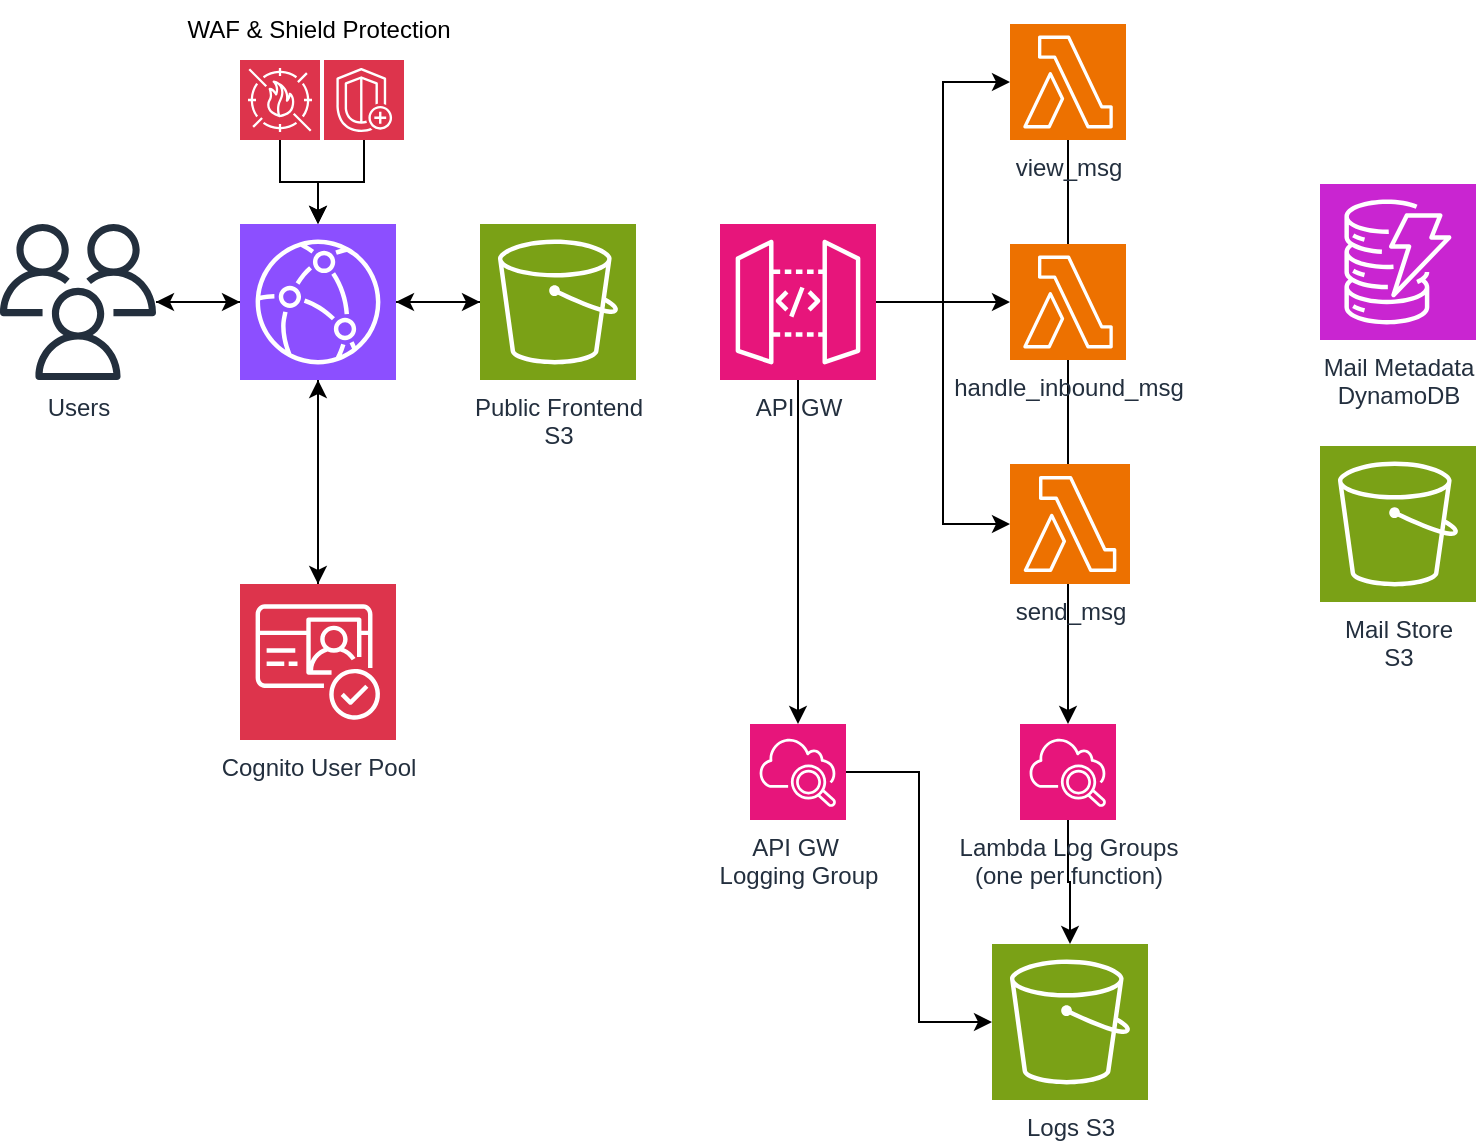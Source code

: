 <mxfile version="28.2.5">
  <diagram name="Page-1" id="mfTu___n_mYMmV6vA-_W">
    <mxGraphModel dx="933" dy="500" grid="1" gridSize="10" guides="1" tooltips="1" connect="1" arrows="1" fold="1" page="1" pageScale="1" pageWidth="827" pageHeight="1169" math="0" shadow="0">
      <root>
        <mxCell id="0" />
        <mxCell id="1" parent="0" />
        <mxCell id="PBb0KSVxLdSurXSoZ1Yg-1" value="Users" style="sketch=0;outlineConnect=0;fontColor=#232F3E;gradientColor=none;fillColor=#232F3D;strokeColor=none;dashed=0;verticalLabelPosition=bottom;verticalAlign=top;align=center;html=1;fontSize=12;fontStyle=0;aspect=fixed;pointerEvents=1;shape=mxgraph.aws4.users;" vertex="1" parent="1">
          <mxGeometry x="50" y="170" width="78" height="78" as="geometry" />
        </mxCell>
        <mxCell id="PBb0KSVxLdSurXSoZ1Yg-9" style="edgeStyle=orthogonalEdgeStyle;rounded=0;orthogonalLoop=1;jettySize=auto;html=1;" edge="1" parent="1" source="PBb0KSVxLdSurXSoZ1Yg-2" target="PBb0KSVxLdSurXSoZ1Yg-1">
          <mxGeometry relative="1" as="geometry" />
        </mxCell>
        <mxCell id="PBb0KSVxLdSurXSoZ1Yg-2" value="" style="sketch=0;points=[[0,0,0],[0.25,0,0],[0.5,0,0],[0.75,0,0],[1,0,0],[0,1,0],[0.25,1,0],[0.5,1,0],[0.75,1,0],[1,1,0],[0,0.25,0],[0,0.5,0],[0,0.75,0],[1,0.25,0],[1,0.5,0],[1,0.75,0]];outlineConnect=0;fontColor=#232F3E;fillColor=#8C4FFF;strokeColor=#ffffff;dashed=0;verticalLabelPosition=bottom;verticalAlign=top;align=center;html=1;fontSize=12;fontStyle=0;aspect=fixed;shape=mxgraph.aws4.resourceIcon;resIcon=mxgraph.aws4.cloudfront;" vertex="1" parent="1">
          <mxGeometry x="170" y="170" width="78" height="78" as="geometry" />
        </mxCell>
        <mxCell id="PBb0KSVxLdSurXSoZ1Yg-11" style="edgeStyle=orthogonalEdgeStyle;rounded=0;orthogonalLoop=1;jettySize=auto;html=1;" edge="1" parent="1" source="PBb0KSVxLdSurXSoZ1Yg-3" target="PBb0KSVxLdSurXSoZ1Yg-2">
          <mxGeometry relative="1" as="geometry" />
        </mxCell>
        <mxCell id="PBb0KSVxLdSurXSoZ1Yg-3" value="&lt;div&gt;Public Frontend&lt;/div&gt;&lt;div&gt;S3&lt;/div&gt;" style="sketch=0;points=[[0,0,0],[0.25,0,0],[0.5,0,0],[0.75,0,0],[1,0,0],[0,1,0],[0.25,1,0],[0.5,1,0],[0.75,1,0],[1,1,0],[0,0.25,0],[0,0.5,0],[0,0.75,0],[1,0.25,0],[1,0.5,0],[1,0.75,0]];outlineConnect=0;fontColor=#232F3E;fillColor=#7AA116;strokeColor=#ffffff;dashed=0;verticalLabelPosition=bottom;verticalAlign=top;align=center;html=1;fontSize=12;fontStyle=0;aspect=fixed;shape=mxgraph.aws4.resourceIcon;resIcon=mxgraph.aws4.s3;" vertex="1" parent="1">
          <mxGeometry x="290" y="170" width="78" height="78" as="geometry" />
        </mxCell>
        <mxCell id="PBb0KSVxLdSurXSoZ1Yg-7" style="edgeStyle=orthogonalEdgeStyle;rounded=0;orthogonalLoop=1;jettySize=auto;html=1;" edge="1" parent="1" source="PBb0KSVxLdSurXSoZ1Yg-5" target="PBb0KSVxLdSurXSoZ1Yg-2">
          <mxGeometry relative="1" as="geometry" />
        </mxCell>
        <mxCell id="PBb0KSVxLdSurXSoZ1Yg-5" value="Cognito User Pool" style="sketch=0;points=[[0,0,0],[0.25,0,0],[0.5,0,0],[0.75,0,0],[1,0,0],[0,1,0],[0.25,1,0],[0.5,1,0],[0.75,1,0],[1,1,0],[0,0.25,0],[0,0.5,0],[0,0.75,0],[1,0.25,0],[1,0.5,0],[1,0.75,0]];outlineConnect=0;fontColor=#232F3E;fillColor=#DD344C;strokeColor=#ffffff;dashed=0;verticalLabelPosition=bottom;verticalAlign=top;align=center;html=1;fontSize=12;fontStyle=0;aspect=fixed;shape=mxgraph.aws4.resourceIcon;resIcon=mxgraph.aws4.cognito;" vertex="1" parent="1">
          <mxGeometry x="170" y="350" width="78" height="78" as="geometry" />
        </mxCell>
        <mxCell id="PBb0KSVxLdSurXSoZ1Yg-6" style="edgeStyle=orthogonalEdgeStyle;rounded=0;orthogonalLoop=1;jettySize=auto;html=1;entryX=0.5;entryY=0;entryDx=0;entryDy=0;entryPerimeter=0;" edge="1" parent="1" source="PBb0KSVxLdSurXSoZ1Yg-2" target="PBb0KSVxLdSurXSoZ1Yg-5">
          <mxGeometry relative="1" as="geometry" />
        </mxCell>
        <mxCell id="PBb0KSVxLdSurXSoZ1Yg-8" style="edgeStyle=orthogonalEdgeStyle;rounded=0;orthogonalLoop=1;jettySize=auto;html=1;entryX=0;entryY=0.5;entryDx=0;entryDy=0;entryPerimeter=0;" edge="1" parent="1" source="PBb0KSVxLdSurXSoZ1Yg-1" target="PBb0KSVxLdSurXSoZ1Yg-2">
          <mxGeometry relative="1" as="geometry" />
        </mxCell>
        <mxCell id="PBb0KSVxLdSurXSoZ1Yg-10" style="edgeStyle=orthogonalEdgeStyle;rounded=0;orthogonalLoop=1;jettySize=auto;html=1;entryX=0;entryY=0.5;entryDx=0;entryDy=0;entryPerimeter=0;" edge="1" parent="1" source="PBb0KSVxLdSurXSoZ1Yg-2" target="PBb0KSVxLdSurXSoZ1Yg-3">
          <mxGeometry relative="1" as="geometry" />
        </mxCell>
        <mxCell id="PBb0KSVxLdSurXSoZ1Yg-40" style="edgeStyle=orthogonalEdgeStyle;rounded=0;orthogonalLoop=1;jettySize=auto;html=1;" edge="1" parent="1" source="PBb0KSVxLdSurXSoZ1Yg-12" target="PBb0KSVxLdSurXSoZ1Yg-25">
          <mxGeometry relative="1" as="geometry" />
        </mxCell>
        <mxCell id="PBb0KSVxLdSurXSoZ1Yg-12" value="view_msg" style="sketch=0;points=[[0,0,0],[0.25,0,0],[0.5,0,0],[0.75,0,0],[1,0,0],[0,1,0],[0.25,1,0],[0.5,1,0],[0.75,1,0],[1,1,0],[0,0.25,0],[0,0.5,0],[0,0.75,0],[1,0.25,0],[1,0.5,0],[1,0.75,0]];outlineConnect=0;fontColor=#232F3E;fillColor=#ED7100;strokeColor=#ffffff;dashed=0;verticalLabelPosition=bottom;verticalAlign=top;align=center;html=1;fontSize=12;fontStyle=0;aspect=fixed;shape=mxgraph.aws4.resourceIcon;resIcon=mxgraph.aws4.lambda;" vertex="1" parent="1">
          <mxGeometry x="555" y="70" width="58" height="58" as="geometry" />
        </mxCell>
        <mxCell id="PBb0KSVxLdSurXSoZ1Yg-21" style="edgeStyle=orthogonalEdgeStyle;rounded=0;orthogonalLoop=1;jettySize=auto;html=1;" edge="1" parent="1" source="PBb0KSVxLdSurXSoZ1Yg-13" target="PBb0KSVxLdSurXSoZ1Yg-17">
          <mxGeometry relative="1" as="geometry" />
        </mxCell>
        <mxCell id="PBb0KSVxLdSurXSoZ1Yg-31" style="edgeStyle=orthogonalEdgeStyle;rounded=0;orthogonalLoop=1;jettySize=auto;html=1;" edge="1" parent="1" source="PBb0KSVxLdSurXSoZ1Yg-13" target="PBb0KSVxLdSurXSoZ1Yg-30">
          <mxGeometry relative="1" as="geometry" />
        </mxCell>
        <mxCell id="PBb0KSVxLdSurXSoZ1Yg-13" value="API GW" style="sketch=0;points=[[0,0,0],[0.25,0,0],[0.5,0,0],[0.75,0,0],[1,0,0],[0,1,0],[0.25,1,0],[0.5,1,0],[0.75,1,0],[1,1,0],[0,0.25,0],[0,0.5,0],[0,0.75,0],[1,0.25,0],[1,0.5,0],[1,0.75,0]];outlineConnect=0;fontColor=#232F3E;fillColor=#E7157B;strokeColor=#ffffff;dashed=0;verticalLabelPosition=bottom;verticalAlign=top;align=center;html=1;fontSize=12;fontStyle=0;aspect=fixed;shape=mxgraph.aws4.resourceIcon;resIcon=mxgraph.aws4.api_gateway;" vertex="1" parent="1">
          <mxGeometry x="410" y="170" width="78" height="78" as="geometry" />
        </mxCell>
        <mxCell id="PBb0KSVxLdSurXSoZ1Yg-18" value="send_msg" style="sketch=0;points=[[0,0,0],[0.25,0,0],[0.5,0,0],[0.75,0,0],[1,0,0],[0,1,0],[0.25,1,0],[0.5,1,0],[0.75,1,0],[1,1,0],[0,0.25,0],[0,0.5,0],[0,0.75,0],[1,0.25,0],[1,0.5,0],[1,0.75,0]];outlineConnect=0;fontColor=#232F3E;fillColor=#ED7100;strokeColor=#ffffff;dashed=0;verticalLabelPosition=bottom;verticalAlign=top;align=center;html=1;fontSize=12;fontStyle=0;aspect=fixed;shape=mxgraph.aws4.resourceIcon;resIcon=mxgraph.aws4.lambda;" vertex="1" parent="1">
          <mxGeometry x="555" y="290" width="60" height="60" as="geometry" />
        </mxCell>
        <mxCell id="PBb0KSVxLdSurXSoZ1Yg-20" style="edgeStyle=orthogonalEdgeStyle;rounded=0;orthogonalLoop=1;jettySize=auto;html=1;entryX=0;entryY=0.5;entryDx=0;entryDy=0;entryPerimeter=0;" edge="1" parent="1" source="PBb0KSVxLdSurXSoZ1Yg-13" target="PBb0KSVxLdSurXSoZ1Yg-12">
          <mxGeometry relative="1" as="geometry" />
        </mxCell>
        <mxCell id="PBb0KSVxLdSurXSoZ1Yg-22" style="edgeStyle=orthogonalEdgeStyle;rounded=0;orthogonalLoop=1;jettySize=auto;html=1;entryX=0;entryY=0.5;entryDx=0;entryDy=0;entryPerimeter=0;" edge="1" parent="1" source="PBb0KSVxLdSurXSoZ1Yg-13" target="PBb0KSVxLdSurXSoZ1Yg-18">
          <mxGeometry relative="1" as="geometry" />
        </mxCell>
        <mxCell id="PBb0KSVxLdSurXSoZ1Yg-23" value="Mail Store&lt;div&gt;S3&lt;/div&gt;" style="sketch=0;points=[[0,0,0],[0.25,0,0],[0.5,0,0],[0.75,0,0],[1,0,0],[0,1,0],[0.25,1,0],[0.5,1,0],[0.75,1,0],[1,1,0],[0,0.25,0],[0,0.5,0],[0,0.75,0],[1,0.25,0],[1,0.5,0],[1,0.75,0]];outlineConnect=0;fontColor=#232F3E;fillColor=#7AA116;strokeColor=#ffffff;dashed=0;verticalLabelPosition=bottom;verticalAlign=top;align=center;html=1;fontSize=12;fontStyle=0;aspect=fixed;shape=mxgraph.aws4.resourceIcon;resIcon=mxgraph.aws4.s3;" vertex="1" parent="1">
          <mxGeometry x="710" y="281" width="78" height="78" as="geometry" />
        </mxCell>
        <mxCell id="PBb0KSVxLdSurXSoZ1Yg-24" value="Logs S3" style="sketch=0;points=[[0,0,0],[0.25,0,0],[0.5,0,0],[0.75,0,0],[1,0,0],[0,1,0],[0.25,1,0],[0.5,1,0],[0.75,1,0],[1,1,0],[0,0.25,0],[0,0.5,0],[0,0.75,0],[1,0.25,0],[1,0.5,0],[1,0.75,0]];outlineConnect=0;fontColor=#232F3E;fillColor=#7AA116;strokeColor=#ffffff;dashed=0;verticalLabelPosition=bottom;verticalAlign=top;align=center;html=1;fontSize=12;fontStyle=0;aspect=fixed;shape=mxgraph.aws4.resourceIcon;resIcon=mxgraph.aws4.s3;" vertex="1" parent="1">
          <mxGeometry x="546" y="530" width="78" height="78" as="geometry" />
        </mxCell>
        <mxCell id="PBb0KSVxLdSurXSoZ1Yg-29" style="edgeStyle=orthogonalEdgeStyle;rounded=0;orthogonalLoop=1;jettySize=auto;html=1;" edge="1" parent="1" source="PBb0KSVxLdSurXSoZ1Yg-25" target="PBb0KSVxLdSurXSoZ1Yg-24">
          <mxGeometry relative="1" as="geometry" />
        </mxCell>
        <mxCell id="PBb0KSVxLdSurXSoZ1Yg-25" value="Lambda Log Groups&lt;br&gt;(one per function)" style="sketch=0;points=[[0,0,0],[0.25,0,0],[0.5,0,0],[0.75,0,0],[1,0,0],[0,1,0],[0.25,1,0],[0.5,1,0],[0.75,1,0],[1,1,0],[0,0.25,0],[0,0.5,0],[0,0.75,0],[1,0.25,0],[1,0.5,0],[1,0.75,0]];points=[[0,0,0],[0.25,0,0],[0.5,0,0],[0.75,0,0],[1,0,0],[0,1,0],[0.25,1,0],[0.5,1,0],[0.75,1,0],[1,1,0],[0,0.25,0],[0,0.5,0],[0,0.75,0],[1,0.25,0],[1,0.5,0],[1,0.75,0]];outlineConnect=0;fontColor=#232F3E;fillColor=#E7157B;strokeColor=#ffffff;dashed=0;verticalLabelPosition=bottom;verticalAlign=top;align=center;html=1;fontSize=12;fontStyle=0;aspect=fixed;shape=mxgraph.aws4.resourceIcon;resIcon=mxgraph.aws4.cloudwatch_2;" vertex="1" parent="1">
          <mxGeometry x="560" y="420" width="48" height="48" as="geometry" />
        </mxCell>
        <mxCell id="PBb0KSVxLdSurXSoZ1Yg-30" value="API GW&amp;nbsp;&lt;div&gt;Logging Group&lt;/div&gt;" style="sketch=0;points=[[0,0,0],[0.25,0,0],[0.5,0,0],[0.75,0,0],[1,0,0],[0,1,0],[0.25,1,0],[0.5,1,0],[0.75,1,0],[1,1,0],[0,0.25,0],[0,0.5,0],[0,0.75,0],[1,0.25,0],[1,0.5,0],[1,0.75,0]];points=[[0,0,0],[0.25,0,0],[0.5,0,0],[0.75,0,0],[1,0,0],[0,1,0],[0.25,1,0],[0.5,1,0],[0.75,1,0],[1,1,0],[0,0.25,0],[0,0.5,0],[0,0.75,0],[1,0.25,0],[1,0.5,0],[1,0.75,0]];outlineConnect=0;fontColor=#232F3E;fillColor=#E7157B;strokeColor=#ffffff;dashed=0;verticalLabelPosition=bottom;verticalAlign=top;align=center;html=1;fontSize=12;fontStyle=0;aspect=fixed;shape=mxgraph.aws4.resourceIcon;resIcon=mxgraph.aws4.cloudwatch_2;" vertex="1" parent="1">
          <mxGeometry x="425" y="420" width="48" height="48" as="geometry" />
        </mxCell>
        <mxCell id="PBb0KSVxLdSurXSoZ1Yg-32" style="edgeStyle=orthogonalEdgeStyle;rounded=0;orthogonalLoop=1;jettySize=auto;html=1;entryX=0;entryY=0.5;entryDx=0;entryDy=0;entryPerimeter=0;" edge="1" parent="1" source="PBb0KSVxLdSurXSoZ1Yg-30" target="PBb0KSVxLdSurXSoZ1Yg-24">
          <mxGeometry relative="1" as="geometry" />
        </mxCell>
        <mxCell id="PBb0KSVxLdSurXSoZ1Yg-35" style="edgeStyle=orthogonalEdgeStyle;rounded=0;orthogonalLoop=1;jettySize=auto;html=1;" edge="1" parent="1" source="PBb0KSVxLdSurXSoZ1Yg-33" target="PBb0KSVxLdSurXSoZ1Yg-2">
          <mxGeometry relative="1" as="geometry" />
        </mxCell>
        <mxCell id="PBb0KSVxLdSurXSoZ1Yg-33" value="" style="sketch=0;points=[[0,0,0],[0.25,0,0],[0.5,0,0],[0.75,0,0],[1,0,0],[0,1,0],[0.25,1,0],[0.5,1,0],[0.75,1,0],[1,1,0],[0,0.25,0],[0,0.5,0],[0,0.75,0],[1,0.25,0],[1,0.5,0],[1,0.75,0]];outlineConnect=0;fontColor=#232F3E;fillColor=#DD344C;strokeColor=#ffffff;dashed=0;verticalLabelPosition=bottom;verticalAlign=top;align=center;html=1;fontSize=12;fontStyle=0;aspect=fixed;shape=mxgraph.aws4.resourceIcon;resIcon=mxgraph.aws4.waf;" vertex="1" parent="1">
          <mxGeometry x="170" y="88" width="40" height="40" as="geometry" />
        </mxCell>
        <mxCell id="PBb0KSVxLdSurXSoZ1Yg-36" style="edgeStyle=orthogonalEdgeStyle;rounded=0;orthogonalLoop=1;jettySize=auto;html=1;" edge="1" parent="1" source="PBb0KSVxLdSurXSoZ1Yg-34" target="PBb0KSVxLdSurXSoZ1Yg-2">
          <mxGeometry relative="1" as="geometry" />
        </mxCell>
        <mxCell id="PBb0KSVxLdSurXSoZ1Yg-34" value="" style="sketch=0;points=[[0,0,0],[0.25,0,0],[0.5,0,0],[0.75,0,0],[1,0,0],[0,1,0],[0.25,1,0],[0.5,1,0],[0.75,1,0],[1,1,0],[0,0.25,0],[0,0.5,0],[0,0.75,0],[1,0.25,0],[1,0.5,0],[1,0.75,0]];outlineConnect=0;fontColor=#232F3E;fillColor=#DD344C;strokeColor=#ffffff;dashed=0;verticalLabelPosition=bottom;verticalAlign=top;align=center;html=1;fontSize=12;fontStyle=0;aspect=fixed;shape=mxgraph.aws4.resourceIcon;resIcon=mxgraph.aws4.shield;" vertex="1" parent="1">
          <mxGeometry x="212" y="88" width="40" height="40" as="geometry" />
        </mxCell>
        <mxCell id="PBb0KSVxLdSurXSoZ1Yg-37" value="WAF &amp;amp; Shield Protection" style="text;html=1;align=center;verticalAlign=middle;resizable=0;points=[];autosize=1;strokeColor=none;fillColor=none;" vertex="1" parent="1">
          <mxGeometry x="129" y="58" width="160" height="30" as="geometry" />
        </mxCell>
        <mxCell id="PBb0KSVxLdSurXSoZ1Yg-17" value="handle_inbound_msg" style="sketch=0;points=[[0,0,0],[0.25,0,0],[0.5,0,0],[0.75,0,0],[1,0,0],[0,1,0],[0.25,1,0],[0.5,1,0],[0.75,1,0],[1,1,0],[0,0.25,0],[0,0.5,0],[0,0.75,0],[1,0.25,0],[1,0.5,0],[1,0.75,0]];outlineConnect=0;fontColor=#232F3E;fillColor=#ED7100;strokeColor=#ffffff;dashed=0;verticalLabelPosition=bottom;verticalAlign=top;align=center;html=1;fontSize=12;fontStyle=0;aspect=fixed;shape=mxgraph.aws4.resourceIcon;resIcon=mxgraph.aws4.lambda;" vertex="1" parent="1">
          <mxGeometry x="555" y="180" width="58" height="58" as="geometry" />
        </mxCell>
        <mxCell id="PBb0KSVxLdSurXSoZ1Yg-41" value="Mail Metadata&lt;div&gt;DynamoDB&lt;/div&gt;" style="sketch=0;points=[[0,0,0],[0.25,0,0],[0.5,0,0],[0.75,0,0],[1,0,0],[0,1,0],[0.25,1,0],[0.5,1,0],[0.75,1,0],[1,1,0],[0,0.25,0],[0,0.5,0],[0,0.75,0],[1,0.25,0],[1,0.5,0],[1,0.75,0]];outlineConnect=0;fontColor=#232F3E;fillColor=#C925D1;strokeColor=#ffffff;dashed=0;verticalLabelPosition=bottom;verticalAlign=top;align=center;html=1;fontSize=12;fontStyle=0;aspect=fixed;shape=mxgraph.aws4.resourceIcon;resIcon=mxgraph.aws4.dynamodb;" vertex="1" parent="1">
          <mxGeometry x="710" y="150" width="78" height="78" as="geometry" />
        </mxCell>
      </root>
    </mxGraphModel>
  </diagram>
</mxfile>
